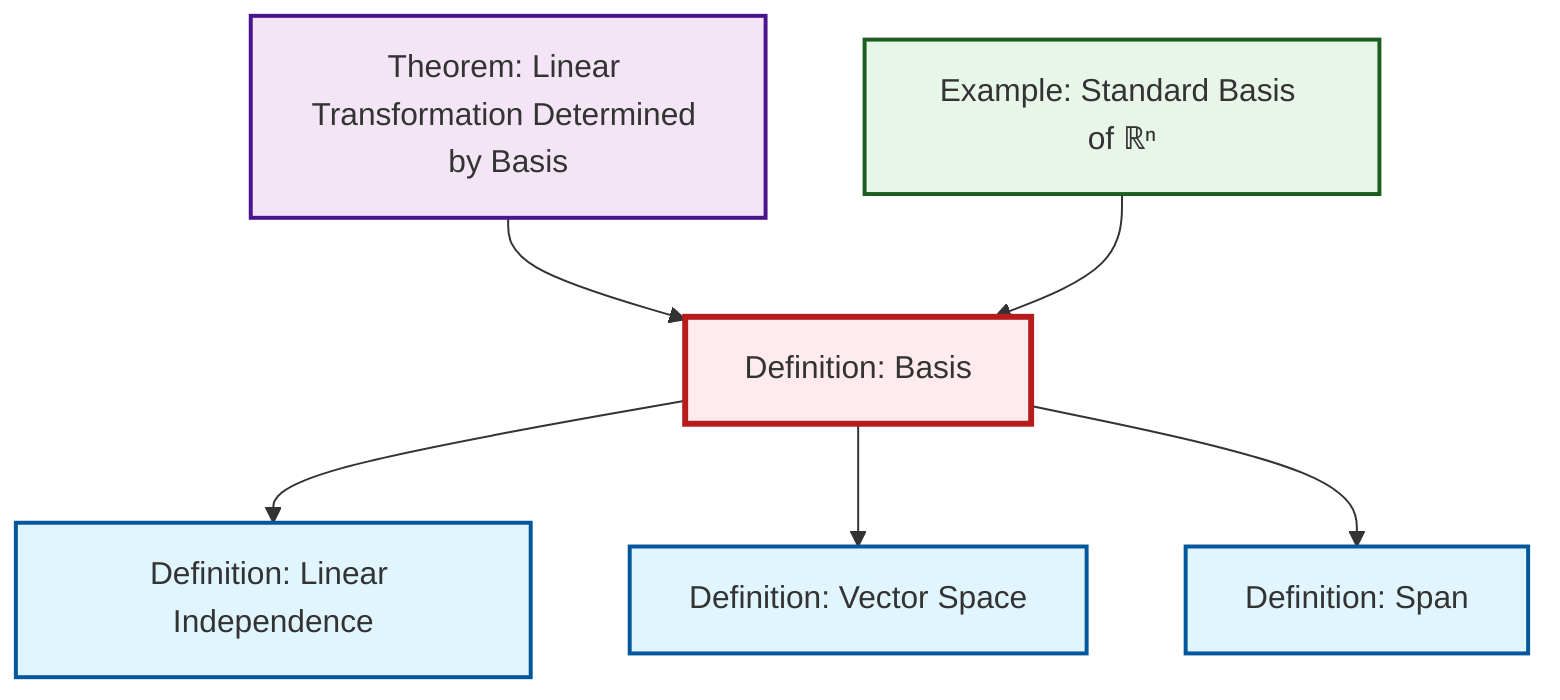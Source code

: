 graph TD
    classDef definition fill:#e1f5fe,stroke:#01579b,stroke-width:2px
    classDef theorem fill:#f3e5f5,stroke:#4a148c,stroke-width:2px
    classDef axiom fill:#fff3e0,stroke:#e65100,stroke-width:2px
    classDef example fill:#e8f5e9,stroke:#1b5e20,stroke-width:2px
    classDef current fill:#ffebee,stroke:#b71c1c,stroke-width:3px
    thm-linear-transformation-basis["Theorem: Linear Transformation Determined by Basis"]:::theorem
    ex-standard-basis-rn["Example: Standard Basis of ℝⁿ"]:::example
    def-basis["Definition: Basis"]:::definition
    def-vector-space["Definition: Vector Space"]:::definition
    def-linear-independence["Definition: Linear Independence"]:::definition
    def-span["Definition: Span"]:::definition
    def-basis --> def-linear-independence
    def-basis --> def-vector-space
    thm-linear-transformation-basis --> def-basis
    ex-standard-basis-rn --> def-basis
    def-basis --> def-span
    class def-basis current